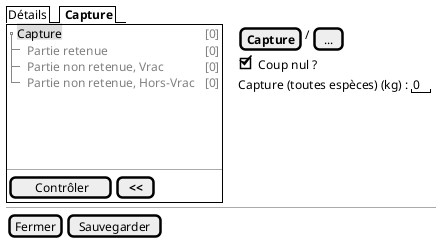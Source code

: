 @startsalt
{
  {/ Détails | <b> Capture }
  {+
    {T
         + <back:#DDD>Capture         | <color:grey>[0]
         ++ <color:grey>Partie retenue      | <color:grey>[0]
         ++ <color:grey>Partie non retenue, Vrac      | <color:grey>[0]
         ++ <color:grey>Partie non retenue, Hors-Vrac | <color:grey>[0]
    }
    .
    .
    .
    .
    --
    {
       [<&checkmark> Contrôler] | [ <b><< ]
    }
  } | . | {

   { [<b>Capture] | / | [...]}

       {[X] Coup nul ? }
       {Capture (toutes espèces) (kg) : | " 0" }
  }

  -- | -- | --
  { [Fermer] | [Sauvegarder] }
}
@endsalt

